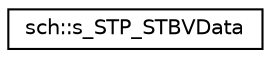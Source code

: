 digraph "Graphical Class Hierarchy"
{
  edge [fontname="Helvetica",fontsize="10",labelfontname="Helvetica",labelfontsize="10"];
  node [fontname="Helvetica",fontsize="10",shape=record];
  rankdir="LR";
  Node0 [label="sch::s_STP_STBVData",height=0.2,width=0.4,color="black", fillcolor="white", style="filled",URL="$structsch_1_1s__STP__STBVData.html"];
}
